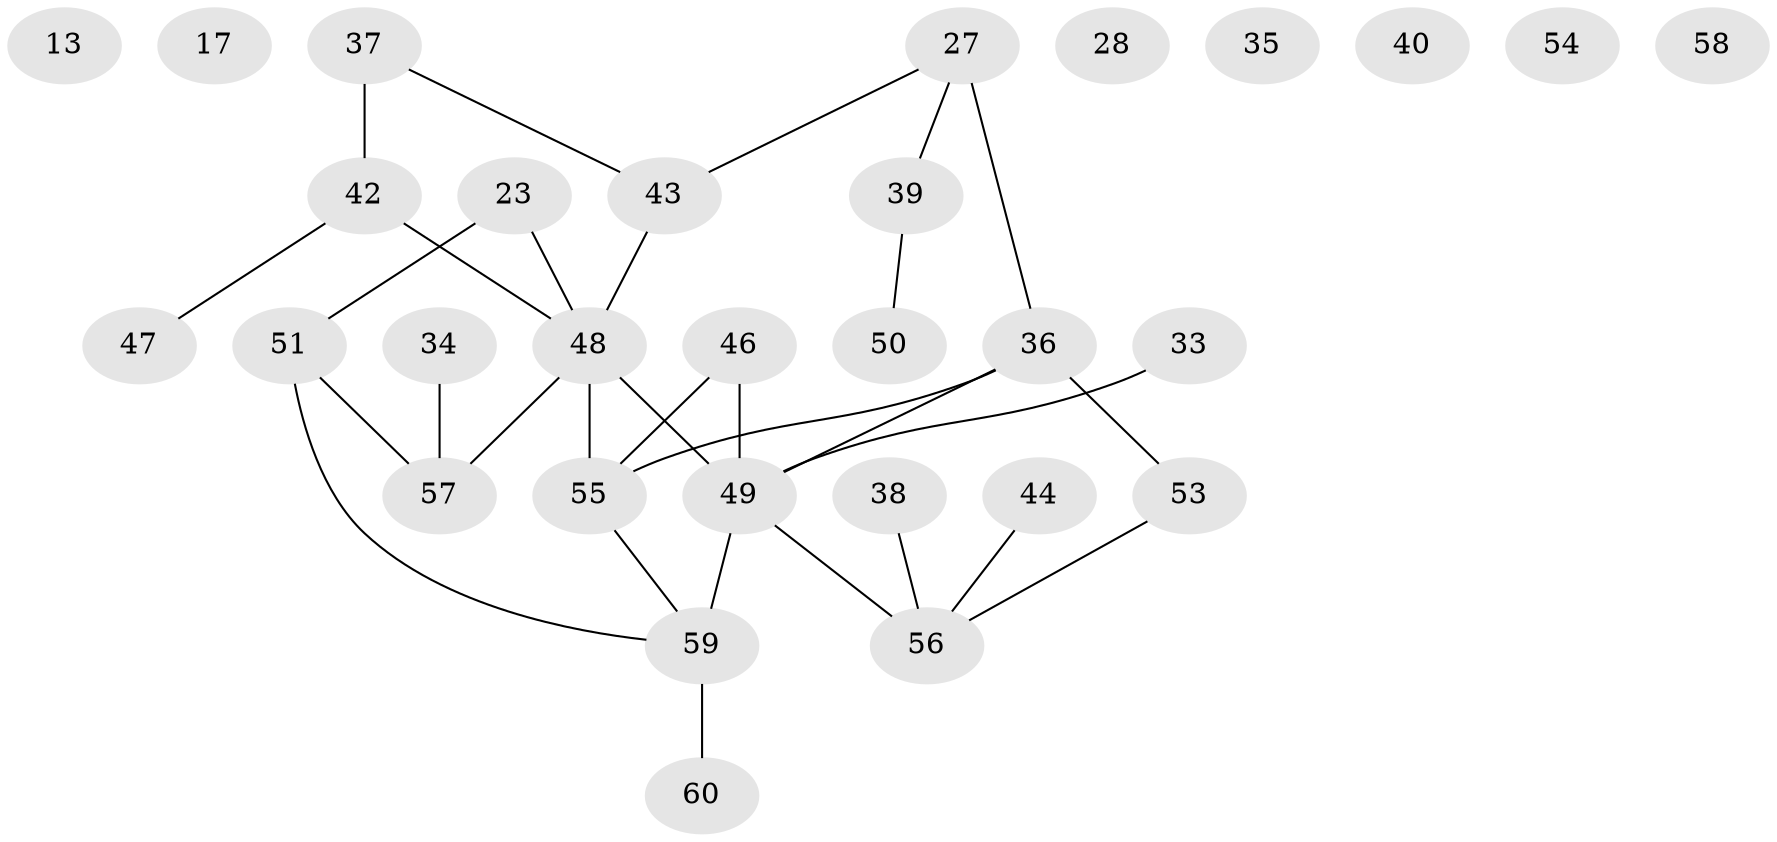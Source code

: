// original degree distribution, {1: 0.18333333333333332, 3: 0.23333333333333334, 2: 0.31666666666666665, 5: 0.05, 4: 0.1, 0: 0.11666666666666667}
// Generated by graph-tools (version 1.1) at 2025/39/03/09/25 04:39:48]
// undirected, 30 vertices, 30 edges
graph export_dot {
graph [start="1"]
  node [color=gray90,style=filled];
  13;
  17;
  23;
  27 [super="+25"];
  28;
  33;
  34 [super="+1+15+22"];
  35;
  36 [super="+11"];
  37;
  38;
  39;
  40;
  42 [super="+6+3+31+29+32"];
  43 [super="+5"];
  44;
  46;
  47;
  48 [super="+8+45"];
  49 [super="+2+30"];
  50;
  51 [super="+26"];
  53;
  54;
  55 [super="+10+41+52"];
  56;
  57 [super="+21"];
  58;
  59 [super="+24"];
  60;
  23 -- 51;
  23 -- 48;
  27 -- 36 [weight=2];
  27 -- 39;
  27 -- 43;
  33 -- 49;
  34 -- 57;
  36 -- 49;
  36 -- 55;
  36 -- 53;
  37 -- 43;
  37 -- 42 [weight=2];
  38 -- 56;
  39 -- 50;
  42 -- 48;
  42 -- 47;
  43 -- 48;
  44 -- 56;
  46 -- 55;
  46 -- 49;
  48 -- 49 [weight=2];
  48 -- 57 [weight=2];
  48 -- 55;
  49 -- 56;
  49 -- 59 [weight=2];
  51 -- 59;
  51 -- 57;
  53 -- 56;
  55 -- 59;
  59 -- 60;
}
